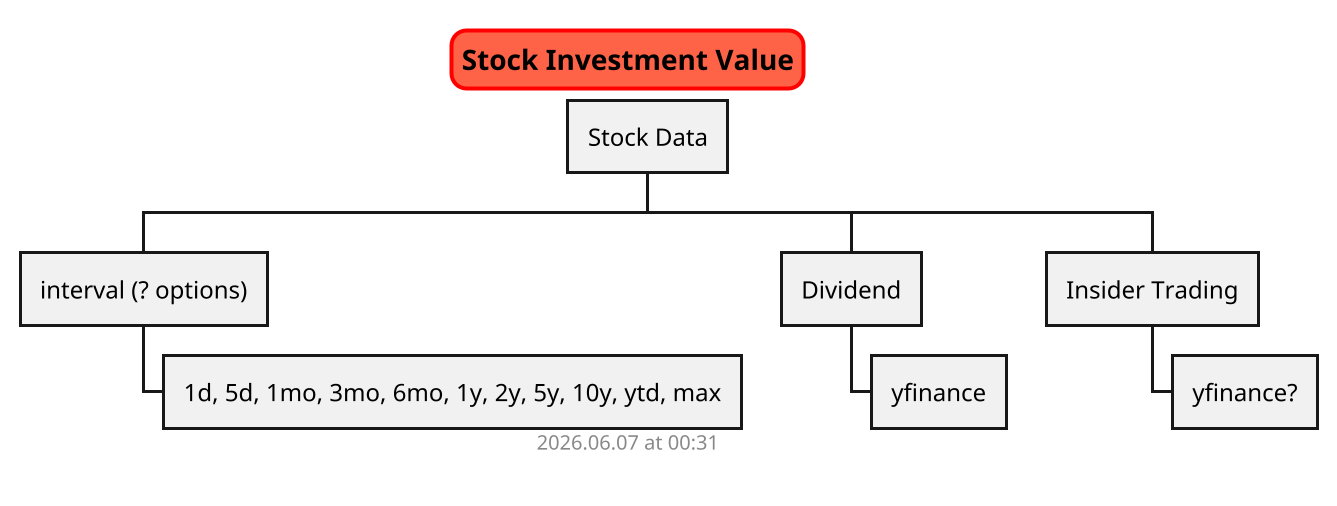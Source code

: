 @startwbs stock_investment_value

scale 2
skinparam titleBorderRoundCorner 15
skinparam titleBorderThickness 2
skinparam titleBorderColor red
skinparam titleBackgroundColor Tomato

title Stock Investment Value

* Stock Data

** interval (? options)
*** 1d, 5d, 1mo, 3mo, 6mo, 1y, 2y, 5y, 10y, ytd, max

** Dividend
*** yfinance

** Insider Trading
*** yfinance?

footer
%date("yyyy.MM.dd' at 'HH:mm")
%filename()
end footer

@endwbs
